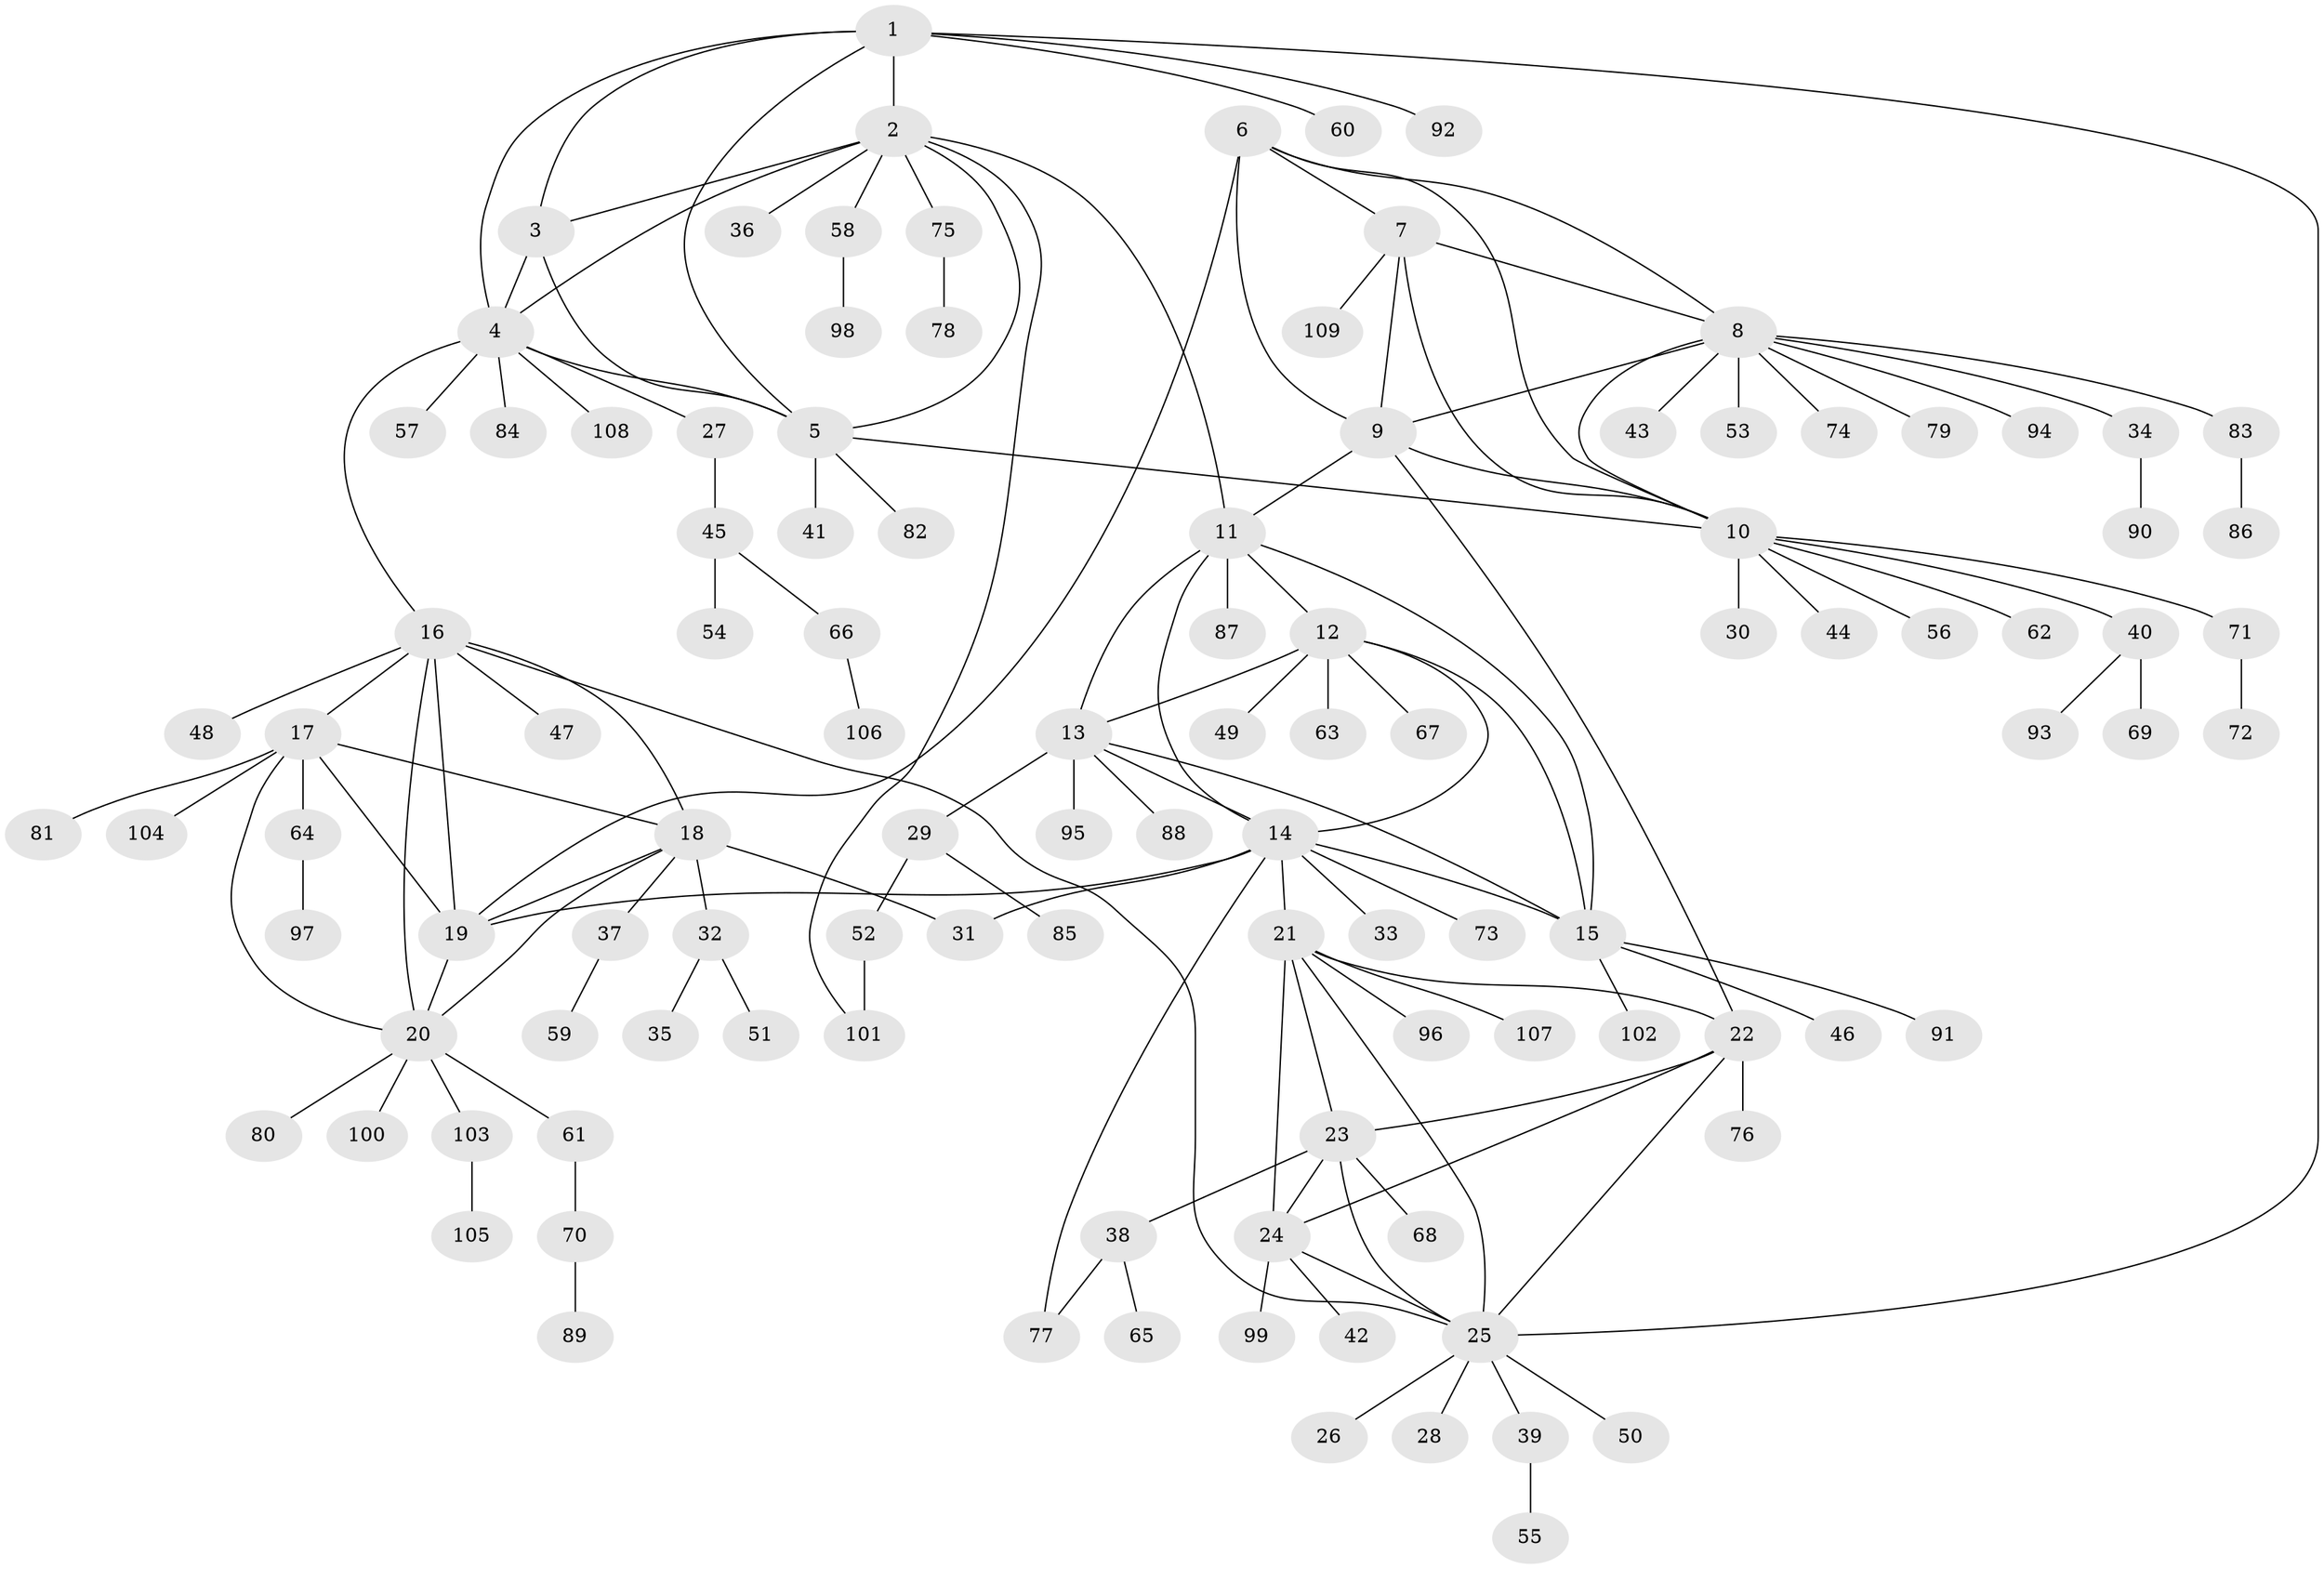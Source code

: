 // Generated by graph-tools (version 1.1) at 2025/02/03/09/25 03:02:43]
// undirected, 109 vertices, 147 edges
graph export_dot {
graph [start="1"]
  node [color=gray90,style=filled];
  1;
  2;
  3;
  4;
  5;
  6;
  7;
  8;
  9;
  10;
  11;
  12;
  13;
  14;
  15;
  16;
  17;
  18;
  19;
  20;
  21;
  22;
  23;
  24;
  25;
  26;
  27;
  28;
  29;
  30;
  31;
  32;
  33;
  34;
  35;
  36;
  37;
  38;
  39;
  40;
  41;
  42;
  43;
  44;
  45;
  46;
  47;
  48;
  49;
  50;
  51;
  52;
  53;
  54;
  55;
  56;
  57;
  58;
  59;
  60;
  61;
  62;
  63;
  64;
  65;
  66;
  67;
  68;
  69;
  70;
  71;
  72;
  73;
  74;
  75;
  76;
  77;
  78;
  79;
  80;
  81;
  82;
  83;
  84;
  85;
  86;
  87;
  88;
  89;
  90;
  91;
  92;
  93;
  94;
  95;
  96;
  97;
  98;
  99;
  100;
  101;
  102;
  103;
  104;
  105;
  106;
  107;
  108;
  109;
  1 -- 2;
  1 -- 3;
  1 -- 4;
  1 -- 5;
  1 -- 25;
  1 -- 60;
  1 -- 92;
  2 -- 3;
  2 -- 4;
  2 -- 5;
  2 -- 11;
  2 -- 36;
  2 -- 58;
  2 -- 75;
  2 -- 101;
  3 -- 4;
  3 -- 5;
  4 -- 5;
  4 -- 16;
  4 -- 27;
  4 -- 57;
  4 -- 84;
  4 -- 108;
  5 -- 10;
  5 -- 41;
  5 -- 82;
  6 -- 7;
  6 -- 8;
  6 -- 9;
  6 -- 10;
  6 -- 19;
  7 -- 8;
  7 -- 9;
  7 -- 10;
  7 -- 109;
  8 -- 9;
  8 -- 10;
  8 -- 34;
  8 -- 43;
  8 -- 53;
  8 -- 74;
  8 -- 79;
  8 -- 83;
  8 -- 94;
  9 -- 10;
  9 -- 11;
  9 -- 22;
  10 -- 30;
  10 -- 40;
  10 -- 44;
  10 -- 56;
  10 -- 62;
  10 -- 71;
  11 -- 12;
  11 -- 13;
  11 -- 14;
  11 -- 15;
  11 -- 87;
  12 -- 13;
  12 -- 14;
  12 -- 15;
  12 -- 49;
  12 -- 63;
  12 -- 67;
  13 -- 14;
  13 -- 15;
  13 -- 29;
  13 -- 88;
  13 -- 95;
  14 -- 15;
  14 -- 19;
  14 -- 21;
  14 -- 31;
  14 -- 33;
  14 -- 73;
  14 -- 77;
  15 -- 46;
  15 -- 91;
  15 -- 102;
  16 -- 17;
  16 -- 18;
  16 -- 19;
  16 -- 20;
  16 -- 25;
  16 -- 47;
  16 -- 48;
  17 -- 18;
  17 -- 19;
  17 -- 20;
  17 -- 64;
  17 -- 81;
  17 -- 104;
  18 -- 19;
  18 -- 20;
  18 -- 31;
  18 -- 32;
  18 -- 37;
  19 -- 20;
  20 -- 61;
  20 -- 80;
  20 -- 100;
  20 -- 103;
  21 -- 22;
  21 -- 23;
  21 -- 24;
  21 -- 25;
  21 -- 96;
  21 -- 107;
  22 -- 23;
  22 -- 24;
  22 -- 25;
  22 -- 76;
  23 -- 24;
  23 -- 25;
  23 -- 38;
  23 -- 68;
  24 -- 25;
  24 -- 42;
  24 -- 99;
  25 -- 26;
  25 -- 28;
  25 -- 39;
  25 -- 50;
  27 -- 45;
  29 -- 52;
  29 -- 85;
  32 -- 35;
  32 -- 51;
  34 -- 90;
  37 -- 59;
  38 -- 65;
  38 -- 77;
  39 -- 55;
  40 -- 69;
  40 -- 93;
  45 -- 54;
  45 -- 66;
  52 -- 101;
  58 -- 98;
  61 -- 70;
  64 -- 97;
  66 -- 106;
  70 -- 89;
  71 -- 72;
  75 -- 78;
  83 -- 86;
  103 -- 105;
}
